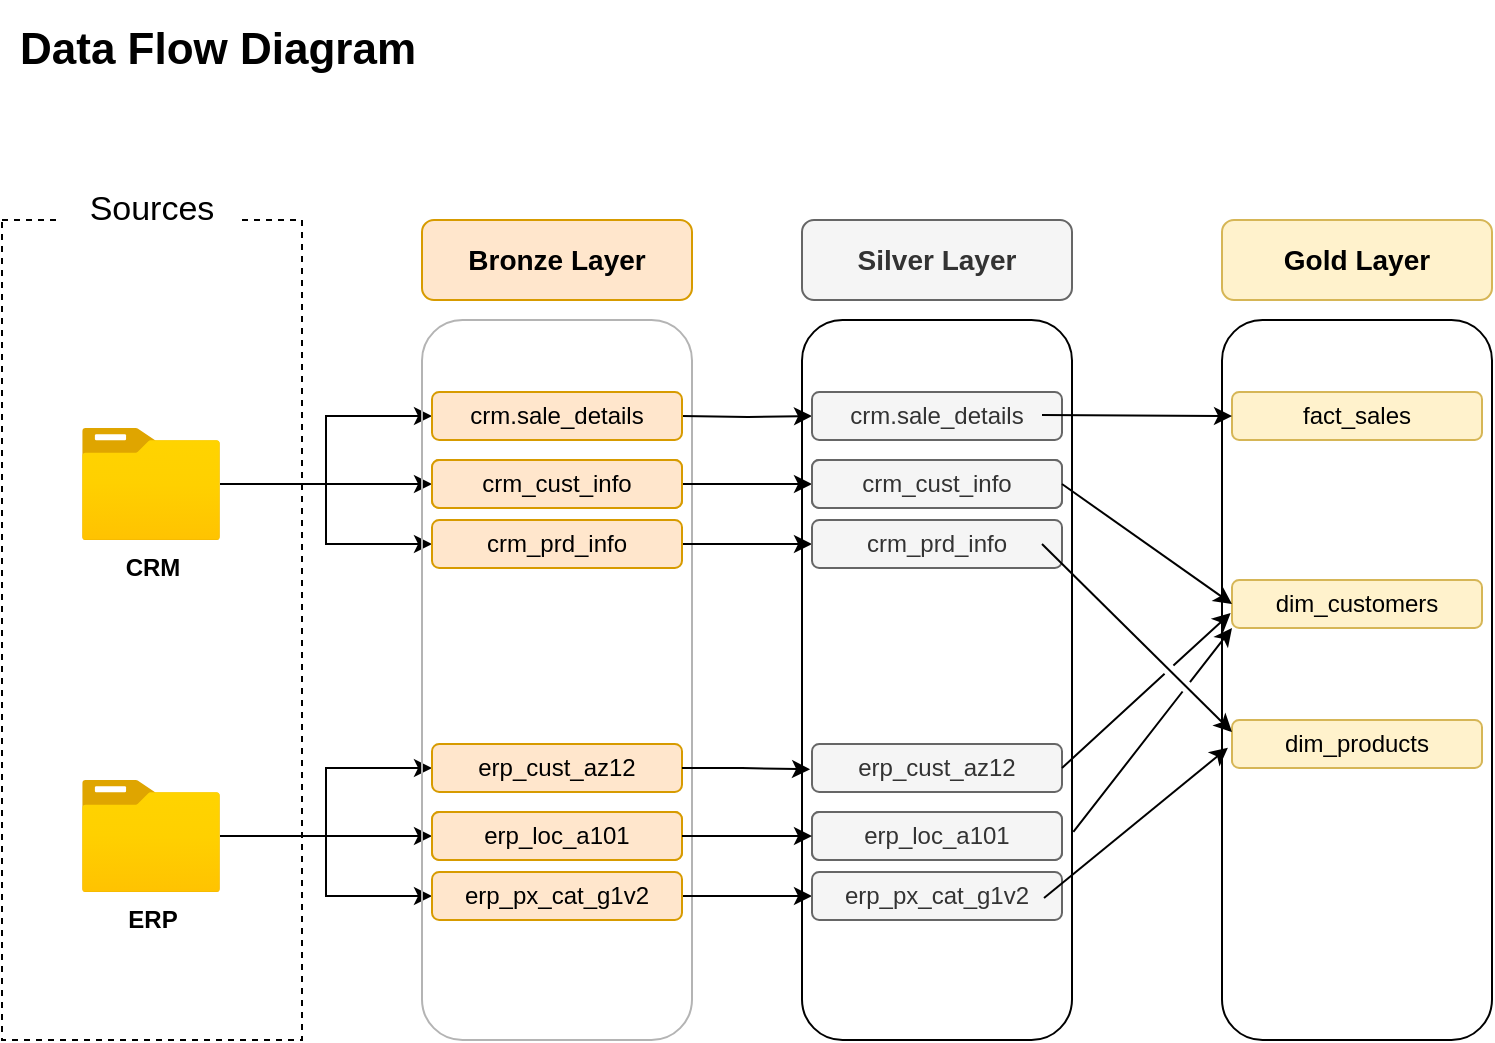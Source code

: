 <mxfile version="26.0.16">
  <diagram name="Page-1" id="IIiRVse2NPH4YkagHg5q">
    <mxGraphModel dx="803" dy="477" grid="1" gridSize="10" guides="1" tooltips="1" connect="1" arrows="1" fold="1" page="1" pageScale="1" pageWidth="850" pageHeight="1100" math="0" shadow="0">
      <root>
        <mxCell id="0" />
        <mxCell id="1" parent="0" />
        <mxCell id="q3sXnCFsbR7L5QOpBw34-1" value="" style="rounded=0;whiteSpace=wrap;html=1;fillColor=none;dashed=1;" parent="1" vertex="1">
          <mxGeometry x="53" y="150" width="150" height="410" as="geometry" />
        </mxCell>
        <mxCell id="q3sXnCFsbR7L5QOpBw34-19" style="edgeStyle=orthogonalEdgeStyle;rounded=0;orthogonalLoop=1;jettySize=auto;html=1;entryX=0;entryY=0.5;entryDx=0;entryDy=0;" parent="1" source="q3sXnCFsbR7L5QOpBw34-2" target="q3sXnCFsbR7L5QOpBw34-7" edge="1">
          <mxGeometry relative="1" as="geometry" />
        </mxCell>
        <mxCell id="q3sXnCFsbR7L5QOpBw34-20" style="edgeStyle=orthogonalEdgeStyle;rounded=0;orthogonalLoop=1;jettySize=auto;html=1;entryX=0;entryY=0.5;entryDx=0;entryDy=0;" parent="1" source="q3sXnCFsbR7L5QOpBw34-2" target="q3sXnCFsbR7L5QOpBw34-11" edge="1">
          <mxGeometry relative="1" as="geometry" />
        </mxCell>
        <mxCell id="q3sXnCFsbR7L5QOpBw34-21" style="edgeStyle=orthogonalEdgeStyle;rounded=0;orthogonalLoop=1;jettySize=auto;html=1;entryX=0;entryY=0.5;entryDx=0;entryDy=0;" parent="1" source="q3sXnCFsbR7L5QOpBw34-2" target="q3sXnCFsbR7L5QOpBw34-9" edge="1">
          <mxGeometry relative="1" as="geometry" />
        </mxCell>
        <mxCell id="q3sXnCFsbR7L5QOpBw34-2" value="&lt;b&gt;CRM&lt;/b&gt;" style="image;aspect=fixed;html=1;points=[];align=center;fontSize=12;image=img/lib/azure2/general/Folder_Blank.svg;" parent="1" vertex="1">
          <mxGeometry x="93" y="254" width="69" height="56.0" as="geometry" />
        </mxCell>
        <mxCell id="q3sXnCFsbR7L5QOpBw34-22" style="edgeStyle=orthogonalEdgeStyle;rounded=0;orthogonalLoop=1;jettySize=auto;html=1;" parent="1" source="q3sXnCFsbR7L5QOpBw34-3" target="q3sXnCFsbR7L5QOpBw34-14" edge="1">
          <mxGeometry relative="1" as="geometry" />
        </mxCell>
        <mxCell id="q3sXnCFsbR7L5QOpBw34-23" style="edgeStyle=orthogonalEdgeStyle;rounded=0;orthogonalLoop=1;jettySize=auto;html=1;entryX=0;entryY=0.5;entryDx=0;entryDy=0;" parent="1" source="q3sXnCFsbR7L5QOpBw34-3" target="q3sXnCFsbR7L5QOpBw34-17" edge="1">
          <mxGeometry relative="1" as="geometry" />
        </mxCell>
        <mxCell id="q3sXnCFsbR7L5QOpBw34-24" style="edgeStyle=orthogonalEdgeStyle;rounded=0;orthogonalLoop=1;jettySize=auto;html=1;entryX=0;entryY=0.5;entryDx=0;entryDy=0;" parent="1" source="q3sXnCFsbR7L5QOpBw34-3" target="q3sXnCFsbR7L5QOpBw34-16" edge="1">
          <mxGeometry relative="1" as="geometry" />
        </mxCell>
        <mxCell id="q3sXnCFsbR7L5QOpBw34-3" value="&lt;b&gt;ERP&lt;/b&gt;" style="image;aspect=fixed;html=1;points=[];align=center;fontSize=12;image=img/lib/azure2/general/Folder_Blank.svg;" parent="1" vertex="1">
          <mxGeometry x="93" y="430" width="69" height="56.0" as="geometry" />
        </mxCell>
        <mxCell id="q3sXnCFsbR7L5QOpBw34-4" value="&lt;font style=&quot;font-size: 17px;&quot;&gt;Sources&lt;/font&gt;" style="text;html=1;align=center;verticalAlign=middle;whiteSpace=wrap;rounded=0;fillColor=default;" parent="1" vertex="1">
          <mxGeometry x="82.5" y="130" width="90" height="30" as="geometry" />
        </mxCell>
        <mxCell id="q3sXnCFsbR7L5QOpBw34-5" value="" style="rounded=1;whiteSpace=wrap;html=1;fillColor=none;strokeColor=#B4B4B4;" parent="1" vertex="1">
          <mxGeometry x="263" y="200" width="135" height="360" as="geometry" />
        </mxCell>
        <mxCell id="q3sXnCFsbR7L5QOpBw34-6" value="&lt;font style=&quot;font-size: 14px;&quot;&gt;&lt;b&gt;Bronze Layer&lt;/b&gt;&lt;/font&gt;" style="rounded=1;whiteSpace=wrap;html=1;fillColor=#ffe6cc;strokeColor=#d79b00;" parent="1" vertex="1">
          <mxGeometry x="263" y="150" width="135" height="40" as="geometry" />
        </mxCell>
        <mxCell id="q3sXnCFsbR7L5QOpBw34-51" value="" style="edgeStyle=orthogonalEdgeStyle;rounded=0;orthogonalLoop=1;jettySize=auto;html=1;entryX=0;entryY=0.5;entryDx=0;entryDy=0;" parent="1" target="q3sXnCFsbR7L5QOpBw34-27" edge="1">
          <mxGeometry relative="1" as="geometry">
            <mxPoint x="393" y="248" as="sourcePoint" />
          </mxGeometry>
        </mxCell>
        <mxCell id="q3sXnCFsbR7L5QOpBw34-7" value="&lt;font&gt;crm.sale_details&lt;/font&gt;" style="rounded=1;whiteSpace=wrap;html=1;fillColor=#ffe6cc;strokeColor=#d79b00;" parent="1" vertex="1">
          <mxGeometry x="268" y="236" width="125" height="24" as="geometry" />
        </mxCell>
        <mxCell id="q3sXnCFsbR7L5QOpBw34-8" value="&lt;font style=&quot;font-size: 14px;&quot;&gt;Bronze Layer&lt;/font&gt;" style="rounded=1;whiteSpace=wrap;html=1;fillColor=#ffe6cc;strokeColor=#d79b00;" parent="1" vertex="1">
          <mxGeometry x="268" y="270" width="125" height="24" as="geometry" />
        </mxCell>
        <mxCell id="q3sXnCFsbR7L5QOpBw34-58" style="edgeStyle=orthogonalEdgeStyle;rounded=0;orthogonalLoop=1;jettySize=auto;html=1;entryX=0;entryY=0.5;entryDx=0;entryDy=0;" parent="1" source="q3sXnCFsbR7L5QOpBw34-9" target="q3sXnCFsbR7L5QOpBw34-29" edge="1">
          <mxGeometry relative="1" as="geometry" />
        </mxCell>
        <mxCell id="q3sXnCFsbR7L5QOpBw34-9" value="&lt;font&gt;crm_prd_info&lt;/font&gt;" style="rounded=1;whiteSpace=wrap;html=1;fillColor=#ffe6cc;strokeColor=#d79b00;" parent="1" vertex="1">
          <mxGeometry x="268" y="300" width="125" height="24" as="geometry" />
        </mxCell>
        <mxCell id="q3sXnCFsbR7L5QOpBw34-52" value="" style="edgeStyle=orthogonalEdgeStyle;rounded=0;orthogonalLoop=1;jettySize=auto;html=1;" parent="1" source="q3sXnCFsbR7L5QOpBw34-11" target="q3sXnCFsbR7L5QOpBw34-30" edge="1">
          <mxGeometry relative="1" as="geometry" />
        </mxCell>
        <mxCell id="q3sXnCFsbR7L5QOpBw34-11" value="&lt;font&gt;crm_cust_info&lt;/font&gt;" style="rounded=1;whiteSpace=wrap;html=1;fillColor=#ffe6cc;strokeColor=#d79b00;" parent="1" vertex="1">
          <mxGeometry x="268" y="270" width="125" height="24" as="geometry" />
        </mxCell>
        <mxCell id="q3sXnCFsbR7L5QOpBw34-14" value="&lt;font&gt;erp_cust_az12&lt;/font&gt;" style="rounded=1;whiteSpace=wrap;html=1;fillColor=#ffe6cc;strokeColor=#d79b00;" parent="1" vertex="1">
          <mxGeometry x="268" y="412" width="125" height="24" as="geometry" />
        </mxCell>
        <mxCell id="q3sXnCFsbR7L5QOpBw34-15" value="&lt;font style=&quot;font-size: 14px;&quot;&gt;Bronze Layer&lt;/font&gt;" style="rounded=1;whiteSpace=wrap;html=1;fillColor=#ffe6cc;strokeColor=#d79b00;" parent="1" vertex="1">
          <mxGeometry x="268" y="446" width="125" height="24" as="geometry" />
        </mxCell>
        <mxCell id="q3sXnCFsbR7L5QOpBw34-62" style="edgeStyle=orthogonalEdgeStyle;rounded=0;orthogonalLoop=1;jettySize=auto;html=1;entryX=0;entryY=0.5;entryDx=0;entryDy=0;" parent="1" source="q3sXnCFsbR7L5QOpBw34-16" target="q3sXnCFsbR7L5QOpBw34-33" edge="1">
          <mxGeometry relative="1" as="geometry" />
        </mxCell>
        <mxCell id="q3sXnCFsbR7L5QOpBw34-16" value="&lt;font&gt;erp_px_cat_g1v2&lt;/font&gt;" style="rounded=1;whiteSpace=wrap;html=1;fillColor=#ffe6cc;strokeColor=#d79b00;" parent="1" vertex="1">
          <mxGeometry x="268" y="476" width="125" height="24" as="geometry" />
        </mxCell>
        <mxCell id="q3sXnCFsbR7L5QOpBw34-17" value="&lt;font&gt;erp_loc_a101&lt;/font&gt;" style="rounded=1;whiteSpace=wrap;html=1;fillColor=#ffe6cc;strokeColor=#d79b00;" parent="1" vertex="1">
          <mxGeometry x="268" y="446" width="125" height="24" as="geometry" />
        </mxCell>
        <mxCell id="q3sXnCFsbR7L5QOpBw34-25" value="" style="rounded=1;whiteSpace=wrap;html=1;fillColor=none;" parent="1" vertex="1">
          <mxGeometry x="453" y="200" width="135" height="360" as="geometry" />
        </mxCell>
        <mxCell id="q3sXnCFsbR7L5QOpBw34-26" value="&lt;font style=&quot;font-size: 14px;&quot;&gt;&lt;b&gt;Silver Layer&lt;/b&gt;&lt;/font&gt;" style="rounded=1;whiteSpace=wrap;html=1;fillColor=#f5f5f5;strokeColor=#666666;fontColor=#333333;" parent="1" vertex="1">
          <mxGeometry x="453" y="150" width="135" height="40" as="geometry" />
        </mxCell>
        <mxCell id="q3sXnCFsbR7L5QOpBw34-27" value="&lt;font&gt;crm.sale_details&lt;/font&gt;" style="rounded=1;whiteSpace=wrap;html=1;fillColor=#f5f5f5;strokeColor=#666666;fontColor=#333333;" parent="1" vertex="1">
          <mxGeometry x="458" y="236" width="125" height="24" as="geometry" />
        </mxCell>
        <mxCell id="q3sXnCFsbR7L5QOpBw34-28" value="&lt;font style=&quot;font-size: 14px;&quot;&gt;Bronze Layer&lt;/font&gt;" style="rounded=1;whiteSpace=wrap;html=1;fillColor=#f5f5f5;strokeColor=#666666;fontColor=#333333;" parent="1" vertex="1">
          <mxGeometry x="458" y="270" width="125" height="24" as="geometry" />
        </mxCell>
        <mxCell id="q3sXnCFsbR7L5QOpBw34-29" value="&lt;font&gt;crm_prd_info&lt;/font&gt;" style="rounded=1;whiteSpace=wrap;html=1;fillColor=#f5f5f5;strokeColor=#666666;fontColor=#333333;" parent="1" vertex="1">
          <mxGeometry x="458" y="300" width="125" height="24" as="geometry" />
        </mxCell>
        <mxCell id="q3sXnCFsbR7L5QOpBw34-30" value="&lt;font&gt;crm_cust_info&lt;/font&gt;" style="rounded=1;whiteSpace=wrap;html=1;fillColor=#f5f5f5;strokeColor=#666666;fontColor=#333333;" parent="1" vertex="1">
          <mxGeometry x="458" y="270" width="125" height="24" as="geometry" />
        </mxCell>
        <mxCell id="q3sXnCFsbR7L5QOpBw34-31" value="&lt;font&gt;erp_cust_az12&lt;/font&gt;" style="rounded=1;whiteSpace=wrap;html=1;fillColor=#f5f5f5;strokeColor=#666666;fontColor=#333333;" parent="1" vertex="1">
          <mxGeometry x="458" y="412" width="125" height="24" as="geometry" />
        </mxCell>
        <mxCell id="q3sXnCFsbR7L5QOpBw34-32" value="&lt;font style=&quot;font-size: 14px;&quot;&gt;Bronze Layer&lt;/font&gt;" style="rounded=1;whiteSpace=wrap;html=1;fillColor=#f5f5f5;strokeColor=#666666;fontColor=#333333;" parent="1" vertex="1">
          <mxGeometry x="458" y="446" width="125" height="24" as="geometry" />
        </mxCell>
        <mxCell id="q3sXnCFsbR7L5QOpBw34-33" value="&lt;font&gt;erp_px_cat_g1v2&lt;/font&gt;" style="rounded=1;whiteSpace=wrap;html=1;fillColor=#f5f5f5;strokeColor=#666666;fontColor=#333333;" parent="1" vertex="1">
          <mxGeometry x="458" y="476" width="125" height="24" as="geometry" />
        </mxCell>
        <mxCell id="q3sXnCFsbR7L5QOpBw34-34" value="&lt;font&gt;erp_loc_a101&lt;/font&gt;" style="rounded=1;whiteSpace=wrap;html=1;fillColor=#f5f5f5;strokeColor=#666666;fontColor=#333333;" parent="1" vertex="1">
          <mxGeometry x="458" y="446" width="125" height="24" as="geometry" />
        </mxCell>
        <mxCell id="q3sXnCFsbR7L5QOpBw34-61" style="edgeStyle=orthogonalEdgeStyle;rounded=0;orthogonalLoop=1;jettySize=auto;html=1;entryX=0;entryY=0.5;entryDx=0;entryDy=0;" parent="1" source="q3sXnCFsbR7L5QOpBw34-17" target="q3sXnCFsbR7L5QOpBw34-34" edge="1">
          <mxGeometry relative="1" as="geometry">
            <mxPoint x="443" y="458" as="targetPoint" />
          </mxGeometry>
        </mxCell>
        <mxCell id="q3sXnCFsbR7L5QOpBw34-63" style="edgeStyle=orthogonalEdgeStyle;rounded=0;orthogonalLoop=1;jettySize=auto;html=1;entryX=0.03;entryY=0.624;entryDx=0;entryDy=0;entryPerimeter=0;" parent="1" source="q3sXnCFsbR7L5QOpBw34-14" target="q3sXnCFsbR7L5QOpBw34-25" edge="1">
          <mxGeometry relative="1" as="geometry" />
        </mxCell>
        <mxCell id="7WACxiwABu5pV-ZOFWdQ-1" value="" style="rounded=1;whiteSpace=wrap;html=1;fillColor=none;" vertex="1" parent="1">
          <mxGeometry x="663" y="200" width="135" height="360" as="geometry" />
        </mxCell>
        <mxCell id="7WACxiwABu5pV-ZOFWdQ-2" value="&lt;font style=&quot;font-size: 14px;&quot;&gt;&lt;b&gt;Gold Layer&lt;/b&gt;&lt;/font&gt;" style="rounded=1;whiteSpace=wrap;html=1;fillColor=#fff2cc;strokeColor=#d6b656;" vertex="1" parent="1">
          <mxGeometry x="663" y="150" width="135" height="40" as="geometry" />
        </mxCell>
        <mxCell id="7WACxiwABu5pV-ZOFWdQ-3" value="&lt;font&gt;fact_sales&lt;/font&gt;" style="rounded=1;whiteSpace=wrap;html=1;fillColor=#fff2cc;strokeColor=#d6b656;" vertex="1" parent="1">
          <mxGeometry x="668" y="236" width="125" height="24" as="geometry" />
        </mxCell>
        <mxCell id="7WACxiwABu5pV-ZOFWdQ-5" value="&lt;font&gt;dim_products&lt;/font&gt;" style="rounded=1;whiteSpace=wrap;html=1;fillColor=#fff2cc;strokeColor=#d6b656;" vertex="1" parent="1">
          <mxGeometry x="668" y="400" width="125" height="24" as="geometry" />
        </mxCell>
        <mxCell id="7WACxiwABu5pV-ZOFWdQ-6" value="&lt;font&gt;dim_customers&lt;/font&gt;" style="rounded=1;whiteSpace=wrap;html=1;fillColor=#fff2cc;strokeColor=#d6b656;" vertex="1" parent="1">
          <mxGeometry x="668" y="330" width="125" height="24" as="geometry" />
        </mxCell>
        <mxCell id="7WACxiwABu5pV-ZOFWdQ-11" value="" style="edgeStyle=none;orthogonalLoop=1;jettySize=auto;html=1;rounded=0;entryX=0;entryY=0.5;entryDx=0;entryDy=0;" edge="1" parent="1" target="7WACxiwABu5pV-ZOFWdQ-3">
          <mxGeometry width="80" relative="1" as="geometry">
            <mxPoint x="573" y="247.5" as="sourcePoint" />
            <mxPoint x="623" y="248" as="targetPoint" />
            <Array as="points" />
          </mxGeometry>
        </mxCell>
        <mxCell id="7WACxiwABu5pV-ZOFWdQ-15" value="" style="edgeStyle=none;orthogonalLoop=1;jettySize=auto;html=1;rounded=0;entryX=0;entryY=0.5;entryDx=0;entryDy=0;exitX=1;exitY=0.5;exitDx=0;exitDy=0;jumpStyle=gap;" edge="1" parent="1" source="q3sXnCFsbR7L5QOpBw34-30" target="7WACxiwABu5pV-ZOFWdQ-6">
          <mxGeometry width="80" relative="1" as="geometry">
            <mxPoint x="583" y="288" as="sourcePoint" />
            <mxPoint x="658" y="281.5" as="targetPoint" />
            <Array as="points" />
          </mxGeometry>
        </mxCell>
        <mxCell id="7WACxiwABu5pV-ZOFWdQ-17" value="" style="edgeStyle=none;orthogonalLoop=1;jettySize=auto;html=1;rounded=0;entryX=0;entryY=0.25;entryDx=0;entryDy=0;exitX=1;exitY=0.5;exitDx=0;exitDy=0;jumpStyle=gap;" edge="1" parent="1" target="7WACxiwABu5pV-ZOFWdQ-5">
          <mxGeometry width="80" relative="1" as="geometry">
            <mxPoint x="573" y="312" as="sourcePoint" />
            <mxPoint x="628" y="372" as="targetPoint" />
            <Array as="points" />
          </mxGeometry>
        </mxCell>
        <mxCell id="7WACxiwABu5pV-ZOFWdQ-18" value="" style="edgeStyle=none;orthogonalLoop=1;jettySize=auto;html=1;rounded=0;entryX=0.032;entryY=0.407;entryDx=0;entryDy=0;entryPerimeter=0;exitX=1;exitY=0.5;exitDx=0;exitDy=0;jumpStyle=gap;" edge="1" parent="1" source="q3sXnCFsbR7L5QOpBw34-31" target="7WACxiwABu5pV-ZOFWdQ-1">
          <mxGeometry width="80" relative="1" as="geometry">
            <mxPoint x="563" y="424" as="sourcePoint" />
            <mxPoint x="618" y="424.5" as="targetPoint" />
            <Array as="points" />
          </mxGeometry>
        </mxCell>
        <mxCell id="7WACxiwABu5pV-ZOFWdQ-19" value="" style="edgeStyle=none;orthogonalLoop=1;jettySize=auto;html=1;rounded=0;exitX=1.005;exitY=0.711;exitDx=0;exitDy=0;exitPerimeter=0;jumpStyle=gap;" edge="1" parent="1" source="q3sXnCFsbR7L5QOpBw34-25">
          <mxGeometry width="80" relative="1" as="geometry">
            <mxPoint x="608" y="458" as="sourcePoint" />
            <mxPoint x="668" y="354" as="targetPoint" />
            <Array as="points" />
          </mxGeometry>
        </mxCell>
        <mxCell id="7WACxiwABu5pV-ZOFWdQ-20" value="" style="edgeStyle=none;orthogonalLoop=1;jettySize=auto;html=1;rounded=0;entryX=0.022;entryY=0.594;entryDx=0;entryDy=0;entryPerimeter=0;exitX=1;exitY=0.5;exitDx=0;exitDy=0;jumpStyle=gap;" edge="1" parent="1" target="7WACxiwABu5pV-ZOFWdQ-1">
          <mxGeometry width="80" relative="1" as="geometry">
            <mxPoint x="574" y="489" as="sourcePoint" />
            <mxPoint x="628" y="412" as="targetPoint" />
            <Array as="points" />
          </mxGeometry>
        </mxCell>
        <mxCell id="7WACxiwABu5pV-ZOFWdQ-21" value="&lt;font style=&quot;font-size: 22px;&quot;&gt;&lt;b&gt;Data Flow Diagram&lt;/b&gt;&lt;/font&gt;" style="text;html=1;align=left;verticalAlign=middle;whiteSpace=wrap;rounded=0;" vertex="1" parent="1">
          <mxGeometry x="60" y="40" width="320" height="50" as="geometry" />
        </mxCell>
      </root>
    </mxGraphModel>
  </diagram>
</mxfile>
